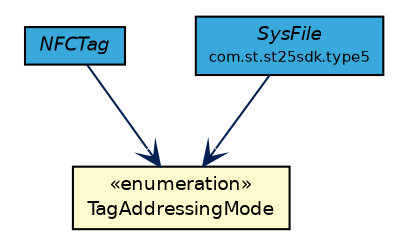 #!/usr/local/bin/dot
#
# Class diagram 
# Generated by UMLGraph version R5_7_2-3-gee82a7 (http://www.umlgraph.org/)
#

digraph G {
	edge [fontname="Helvetica",fontsize=10,labelfontname="Helvetica",labelfontsize=10];
	node [fontname="Helvetica",fontsize=10,shape=plaintext];
	nodesep=0.25;
	ranksep=0.5;
	// com.st.st25sdk.NFCTag
	c11915 [label=<<table title="com.st.st25sdk.NFCTag" border="0" cellborder="1" cellspacing="0" cellpadding="2" port="p" bgcolor="#39a9dc" href="./NFCTag.html">
		<tr><td><table border="0" cellspacing="0" cellpadding="1">
<tr><td align="center" balign="center"><font face="Helvetica-Oblique"> NFCTag </font></td></tr>
		</table></td></tr>
		</table>>, URL="./NFCTag.html", fontname="Helvetica", fontcolor="black", fontsize=9.0];
	// com.st.st25sdk.NFCTag.TagAddressingMode
	c11916 [label=<<table title="com.st.st25sdk.NFCTag.TagAddressingMode" border="0" cellborder="1" cellspacing="0" cellpadding="2" port="p" bgcolor="lemonChiffon" href="./NFCTag.TagAddressingMode.html">
		<tr><td><table border="0" cellspacing="0" cellpadding="1">
<tr><td align="center" balign="center"> &#171;enumeration&#187; </td></tr>
<tr><td align="center" balign="center"> TagAddressingMode </td></tr>
		</table></td></tr>
		</table>>, URL="./NFCTag.TagAddressingMode.html", fontname="Helvetica", fontcolor="black", fontsize=9.0];
	// com.st.st25sdk.type5.SysFile
	c12047 [label=<<table title="com.st.st25sdk.type5.SysFile" border="0" cellborder="1" cellspacing="0" cellpadding="2" port="p" bgcolor="#39a9dc" href="./type5/SysFile.html">
		<tr><td><table border="0" cellspacing="0" cellpadding="1">
<tr><td align="center" balign="center"><font face="Helvetica-Oblique"> SysFile </font></td></tr>
<tr><td align="center" balign="center"><font point-size="7.0"> com.st.st25sdk.type5 </font></td></tr>
		</table></td></tr>
		</table>>, URL="./type5/SysFile.html", fontname="Helvetica", fontcolor="black", fontsize=9.0];
	// com.st.st25sdk.NFCTag NAVASSOC com.st.st25sdk.NFCTag.TagAddressingMode
	c11915:p -> c11916:p [taillabel="", label="", headlabel="", fontname="Helvetica", fontcolor="#002052", fontsize=10.0, color="#002052", arrowhead=open];
	// com.st.st25sdk.type5.SysFile NAVASSOC com.st.st25sdk.NFCTag.TagAddressingMode
	c12047:p -> c11916:p [taillabel="", label="", headlabel="", fontname="Helvetica", fontcolor="#002052", fontsize=10.0, color="#002052", arrowhead=open];
}

